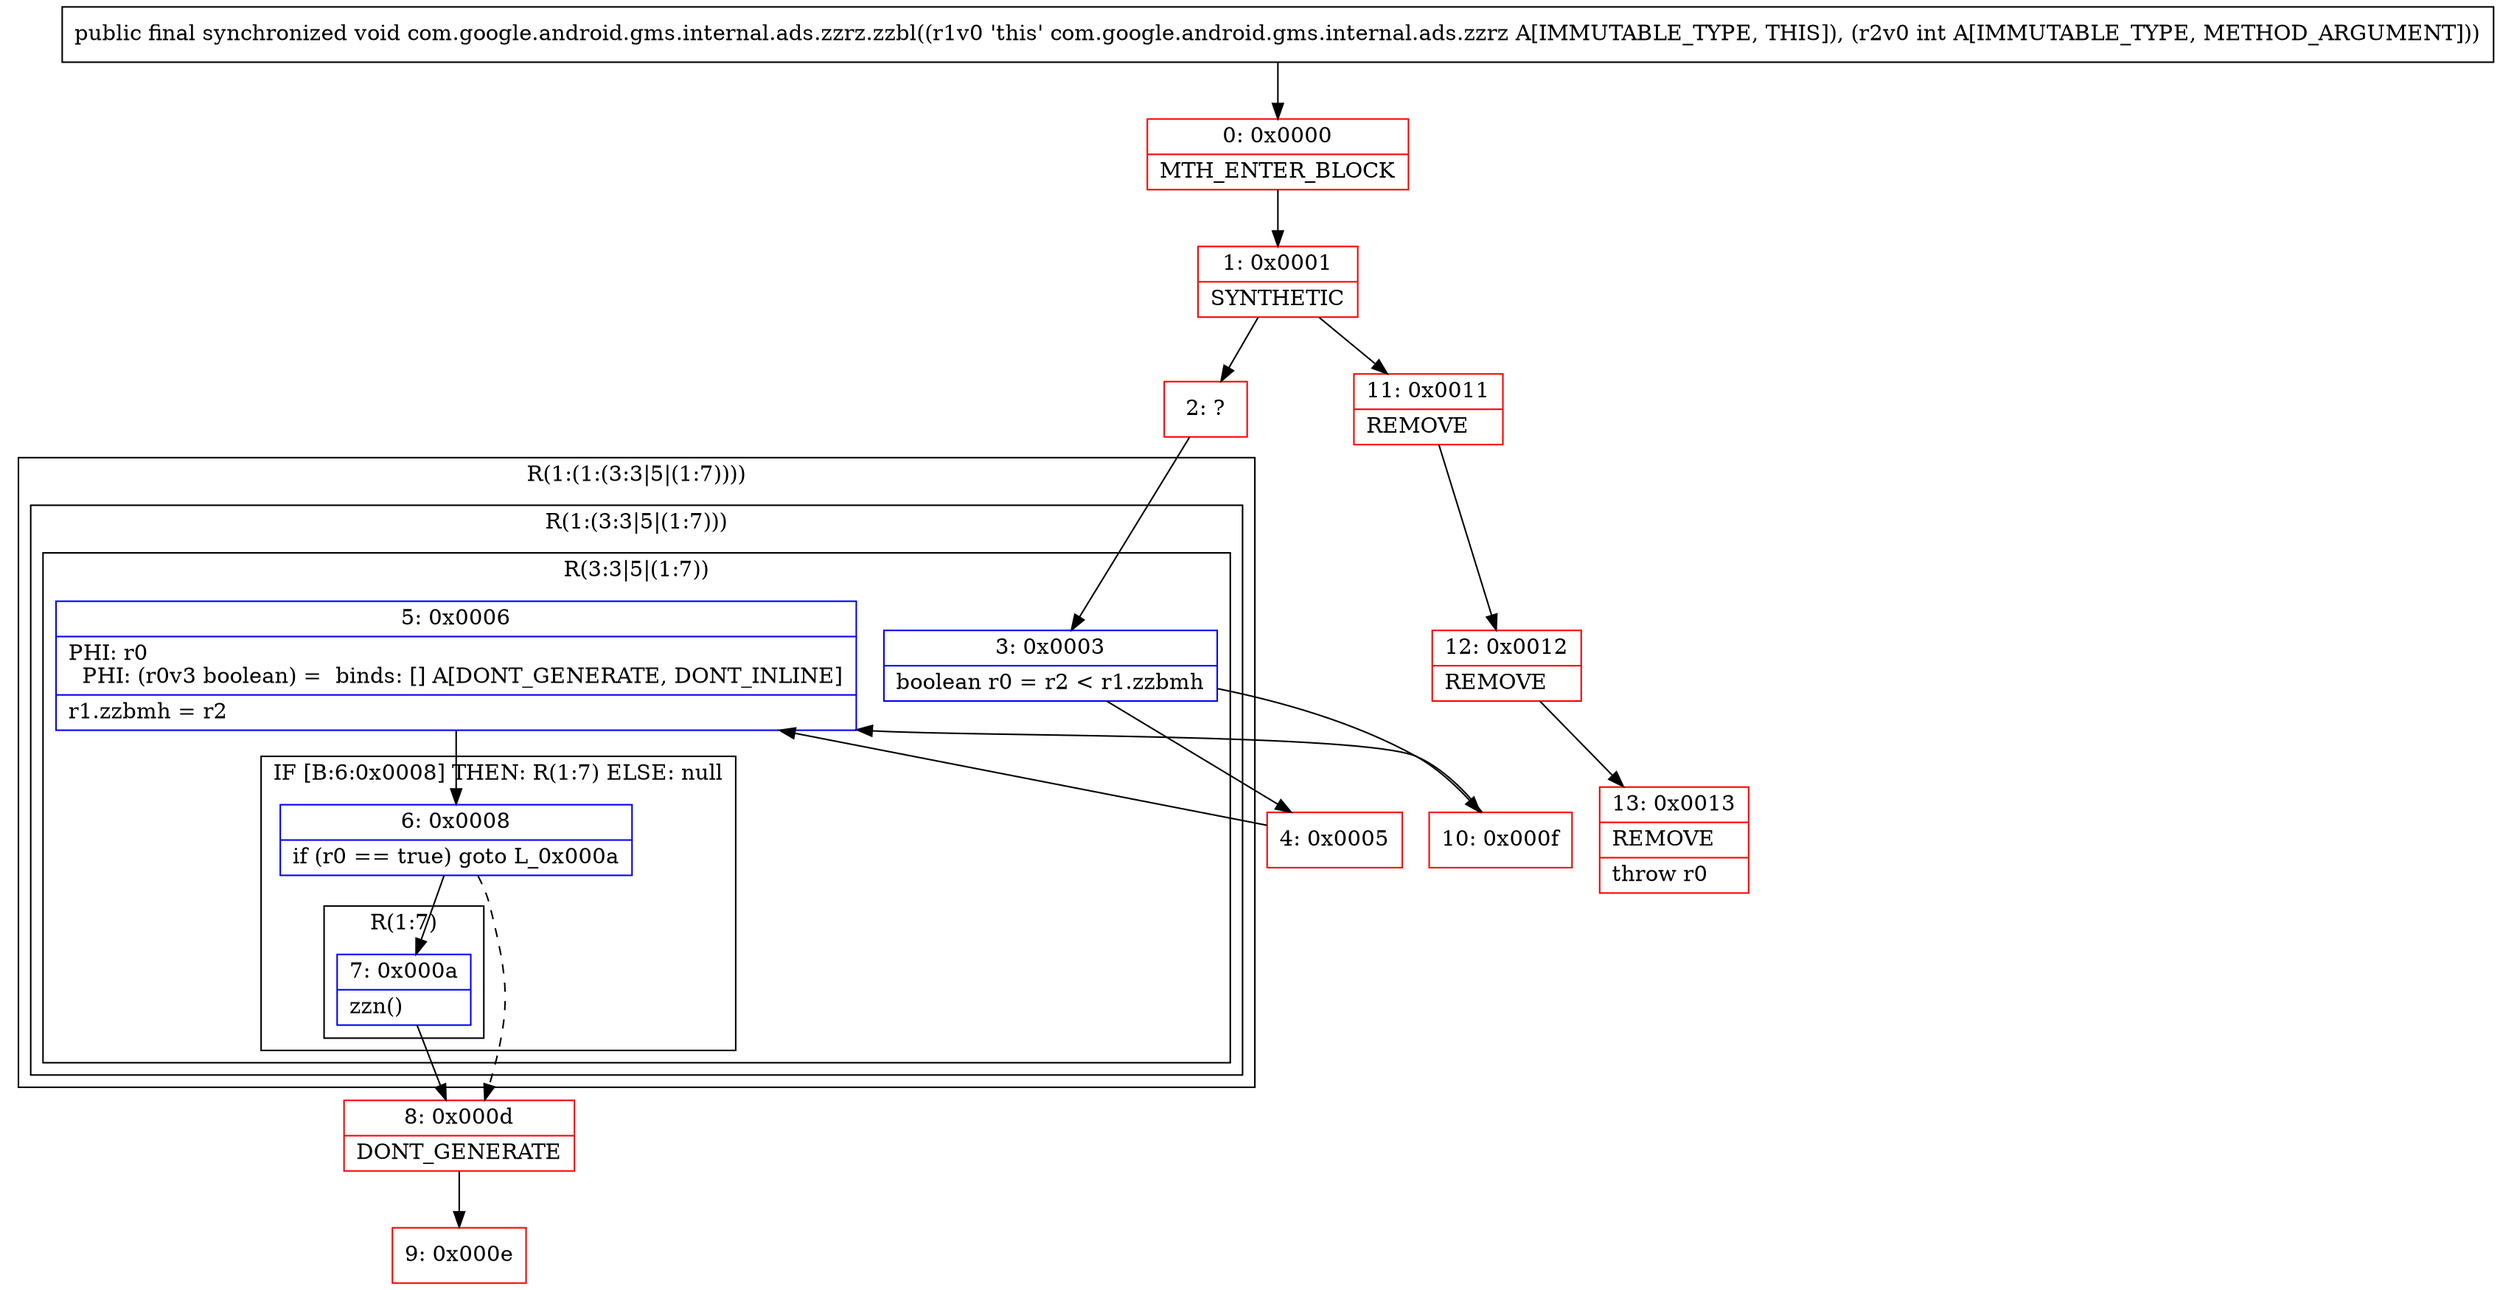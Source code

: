 digraph "CFG forcom.google.android.gms.internal.ads.zzrz.zzbl(I)V" {
subgraph cluster_Region_1526336195 {
label = "R(1:(1:(3:3|5|(1:7))))";
node [shape=record,color=blue];
subgraph cluster_Region_1532894544 {
label = "R(1:(3:3|5|(1:7)))";
node [shape=record,color=blue];
subgraph cluster_Region_1557746529 {
label = "R(3:3|5|(1:7))";
node [shape=record,color=blue];
Node_3 [shape=record,label="{3\:\ 0x0003|boolean r0 = r2 \< r1.zzbmh\l}"];
Node_5 [shape=record,label="{5\:\ 0x0006|PHI: r0 \l  PHI: (r0v3 boolean) =  binds: [] A[DONT_GENERATE, DONT_INLINE]\l|r1.zzbmh = r2\l}"];
subgraph cluster_IfRegion_1787748318 {
label = "IF [B:6:0x0008] THEN: R(1:7) ELSE: null";
node [shape=record,color=blue];
Node_6 [shape=record,label="{6\:\ 0x0008|if (r0 == true) goto L_0x000a\l}"];
subgraph cluster_Region_741442899 {
label = "R(1:7)";
node [shape=record,color=blue];
Node_7 [shape=record,label="{7\:\ 0x000a|zzn()\l}"];
}
}
}
}
}
Node_0 [shape=record,color=red,label="{0\:\ 0x0000|MTH_ENTER_BLOCK\l}"];
Node_1 [shape=record,color=red,label="{1\:\ 0x0001|SYNTHETIC\l}"];
Node_2 [shape=record,color=red,label="{2\:\ ?}"];
Node_4 [shape=record,color=red,label="{4\:\ 0x0005}"];
Node_8 [shape=record,color=red,label="{8\:\ 0x000d|DONT_GENERATE\l}"];
Node_9 [shape=record,color=red,label="{9\:\ 0x000e}"];
Node_10 [shape=record,color=red,label="{10\:\ 0x000f}"];
Node_11 [shape=record,color=red,label="{11\:\ 0x0011|REMOVE\l}"];
Node_12 [shape=record,color=red,label="{12\:\ 0x0012|REMOVE\l}"];
Node_13 [shape=record,color=red,label="{13\:\ 0x0013|REMOVE\l|throw r0\l}"];
MethodNode[shape=record,label="{public final synchronized void com.google.android.gms.internal.ads.zzrz.zzbl((r1v0 'this' com.google.android.gms.internal.ads.zzrz A[IMMUTABLE_TYPE, THIS]), (r2v0 int A[IMMUTABLE_TYPE, METHOD_ARGUMENT])) }"];
MethodNode -> Node_0;
Node_3 -> Node_4;
Node_3 -> Node_10;
Node_5 -> Node_6;
Node_6 -> Node_7;
Node_6 -> Node_8[style=dashed];
Node_7 -> Node_8;
Node_0 -> Node_1;
Node_1 -> Node_2;
Node_1 -> Node_11;
Node_2 -> Node_3;
Node_4 -> Node_5;
Node_8 -> Node_9;
Node_10 -> Node_5;
Node_11 -> Node_12;
Node_12 -> Node_13;
}

